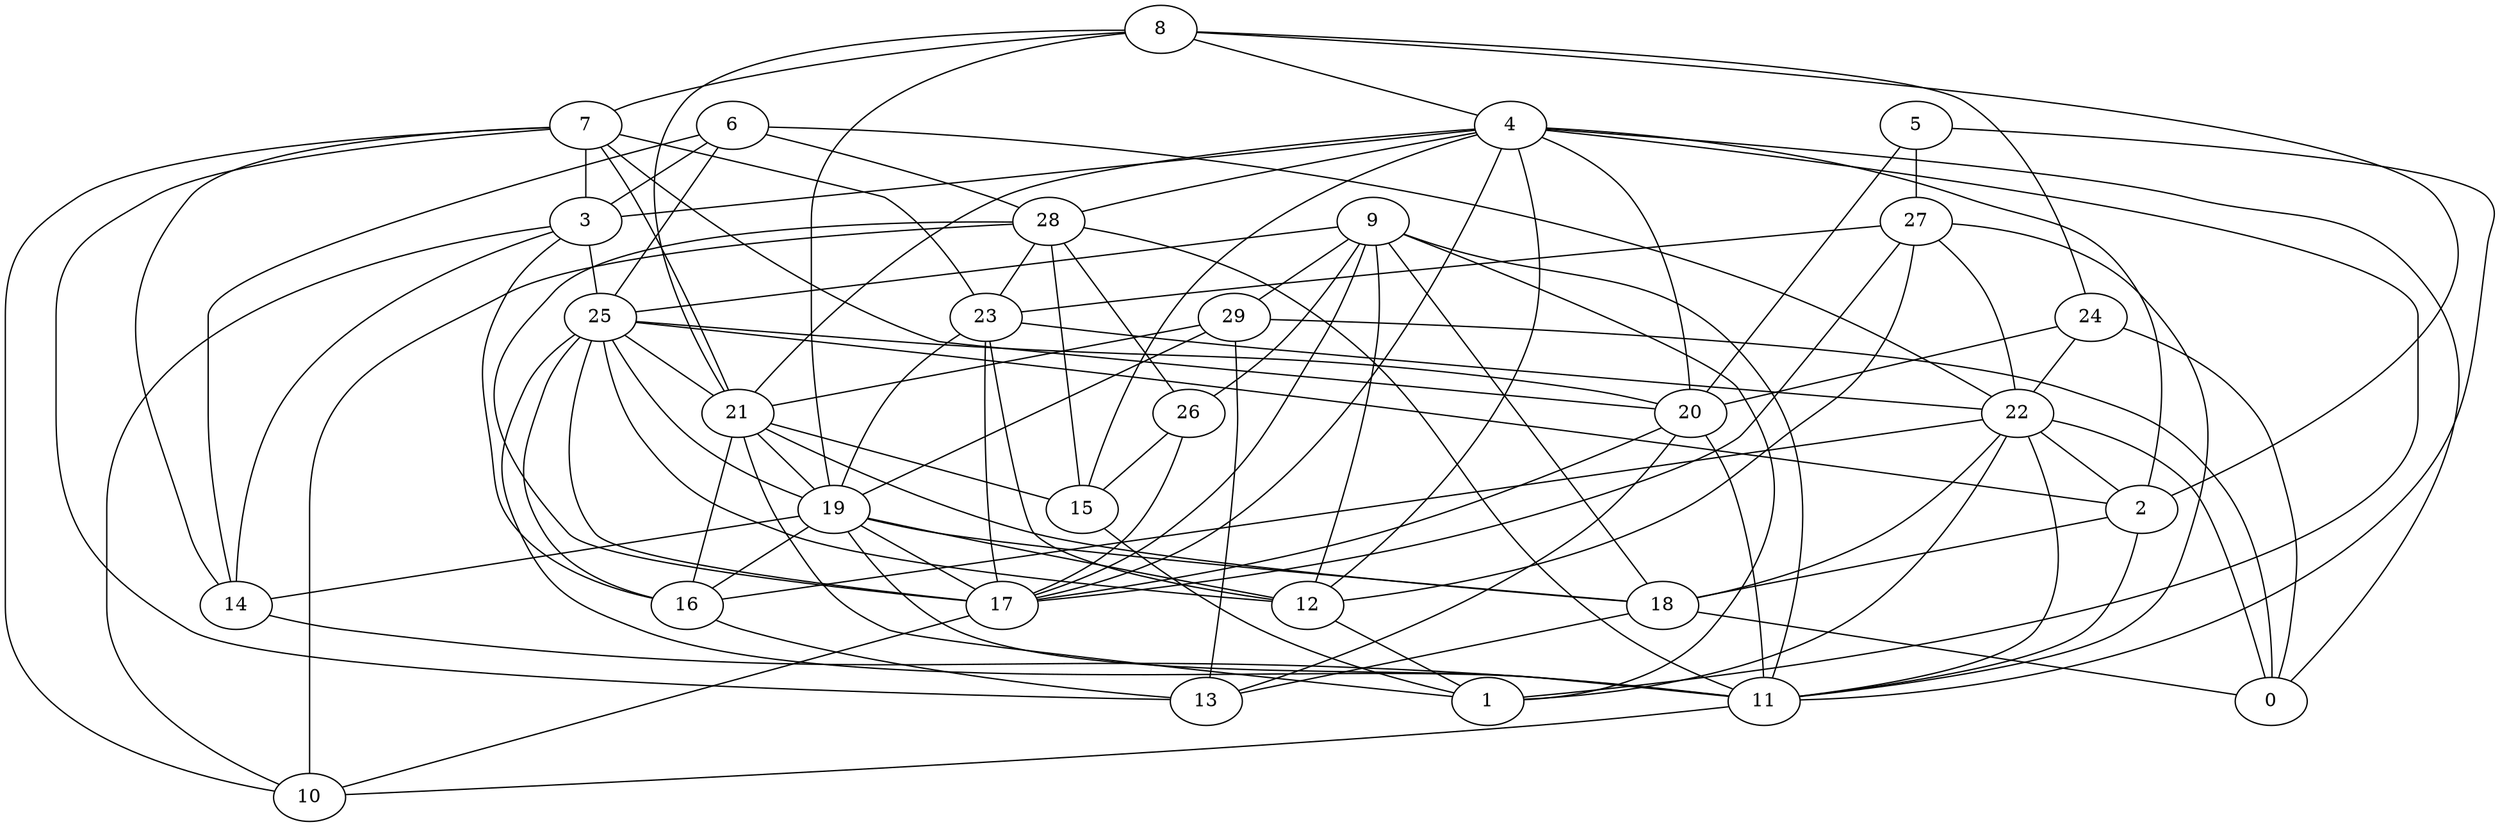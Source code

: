 digraph GG_graph {

subgraph G_graph {
edge [color = black]
"4" -> "20" [dir = none]
"4" -> "28" [dir = none]
"4" -> "3" [dir = none]
"4" -> "2" [dir = none]
"4" -> "21" [dir = none]
"4" -> "12" [dir = none]
"4" -> "15" [dir = none]
"4" -> "0" [dir = none]
"28" -> "10" [dir = none]
"28" -> "15" [dir = none]
"28" -> "26" [dir = none]
"28" -> "11" [dir = none]
"22" -> "0" [dir = none]
"22" -> "18" [dir = none]
"22" -> "1" [dir = none]
"22" -> "16" [dir = none]
"22" -> "2" [dir = none]
"22" -> "11" [dir = none]
"17" -> "10" [dir = none]
"9" -> "26" [dir = none]
"9" -> "29" [dir = none]
"9" -> "25" [dir = none]
"9" -> "12" [dir = none]
"9" -> "17" [dir = none]
"9" -> "1" [dir = none]
"9" -> "18" [dir = none]
"9" -> "11" [dir = none]
"15" -> "1" [dir = none]
"29" -> "21" [dir = none]
"29" -> "19" [dir = none]
"20" -> "11" [dir = none]
"20" -> "17" [dir = none]
"20" -> "13" [dir = none]
"26" -> "17" [dir = none]
"26" -> "15" [dir = none]
"14" -> "11" [dir = none]
"19" -> "14" [dir = none]
"19" -> "11" [dir = none]
"19" -> "16" [dir = none]
"19" -> "18" [dir = none]
"16" -> "13" [dir = none]
"6" -> "25" [dir = none]
"6" -> "22" [dir = none]
"6" -> "28" [dir = none]
"6" -> "14" [dir = none]
"6" -> "3" [dir = none]
"3" -> "25" [dir = none]
"3" -> "16" [dir = none]
"3" -> "10" [dir = none]
"8" -> "4" [dir = none]
"8" -> "21" [dir = none]
"8" -> "7" [dir = none]
"8" -> "19" [dir = none]
"5" -> "27" [dir = none]
"5" -> "20" [dir = none]
"5" -> "11" [dir = none]
"11" -> "10" [dir = none]
"18" -> "13" [dir = none]
"18" -> "0" [dir = none]
"24" -> "0" [dir = none]
"24" -> "20" [dir = none]
"24" -> "22" [dir = none]
"21" -> "19" [dir = none]
"21" -> "16" [dir = none]
"21" -> "15" [dir = none]
"21" -> "18" [dir = none]
"23" -> "17" [dir = none]
"23" -> "22" [dir = none]
"23" -> "12" [dir = none]
"25" -> "2" [dir = none]
"25" -> "19" [dir = none]
"25" -> "16" [dir = none]
"25" -> "20" [dir = none]
"25" -> "11" [dir = none]
"25" -> "21" [dir = none]
"25" -> "17" [dir = none]
"2" -> "18" [dir = none]
"2" -> "11" [dir = none]
"12" -> "1" [dir = none]
"7" -> "23" [dir = none]
"7" -> "10" [dir = none]
"7" -> "3" [dir = none]
"7" -> "21" [dir = none]
"7" -> "20" [dir = none]
"27" -> "12" [dir = none]
"27" -> "17" [dir = none]
"27" -> "11" [dir = none]
"29" -> "13" [dir = none]
"8" -> "2" [dir = none]
"3" -> "14" [dir = none]
"19" -> "17" [dir = none]
"27" -> "23" [dir = none]
"23" -> "19" [dir = none]
"7" -> "14" [dir = none]
"28" -> "17" [dir = none]
"8" -> "24" [dir = none]
"27" -> "22" [dir = none]
"28" -> "23" [dir = none]
"4" -> "17" [dir = none]
"21" -> "1" [dir = none]
"19" -> "12" [dir = none]
"4" -> "1" [dir = none]
"25" -> "12" [dir = none]
"29" -> "0" [dir = none]
"7" -> "13" [dir = none]
}

}
